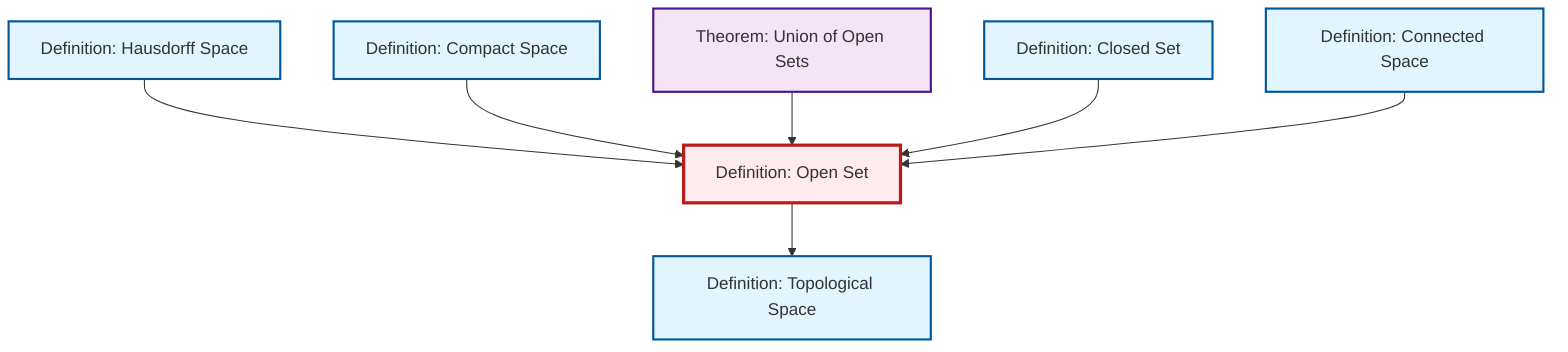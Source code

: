 graph TD
    classDef definition fill:#e1f5fe,stroke:#01579b,stroke-width:2px
    classDef theorem fill:#f3e5f5,stroke:#4a148c,stroke-width:2px
    classDef axiom fill:#fff3e0,stroke:#e65100,stroke-width:2px
    classDef example fill:#e8f5e9,stroke:#1b5e20,stroke-width:2px
    classDef current fill:#ffebee,stroke:#b71c1c,stroke-width:3px
    def-topological-space["Definition: Topological Space"]:::definition
    def-open-set["Definition: Open Set"]:::definition
    thm-union-open-sets["Theorem: Union of Open Sets"]:::theorem
    def-compact["Definition: Compact Space"]:::definition
    def-connected["Definition: Connected Space"]:::definition
    def-closed-set["Definition: Closed Set"]:::definition
    def-hausdorff["Definition: Hausdorff Space"]:::definition
    def-hausdorff --> def-open-set
    def-compact --> def-open-set
    thm-union-open-sets --> def-open-set
    def-closed-set --> def-open-set
    def-connected --> def-open-set
    def-open-set --> def-topological-space
    class def-open-set current